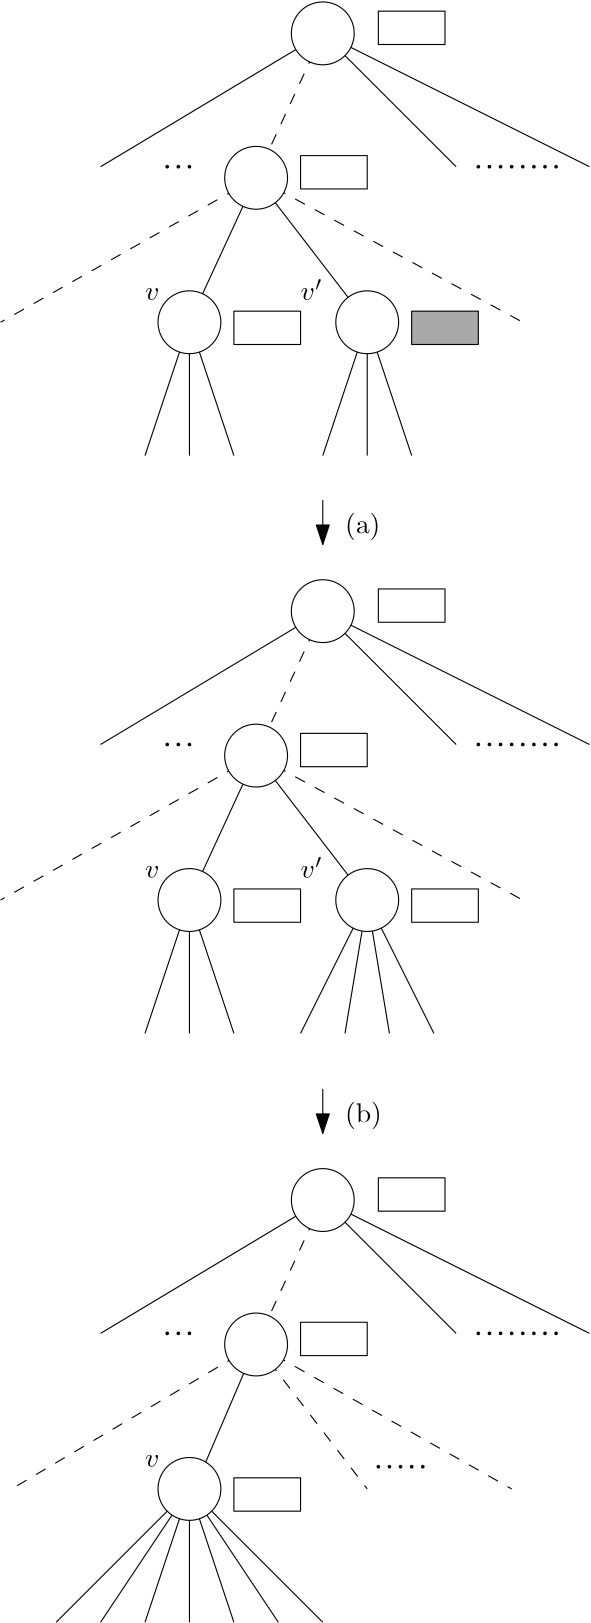 <?xml version="1.0"?>
<!DOCTYPE ipe SYSTEM "ipe.dtd">
<ipe version="70107" creator="Ipe 7.2.2">
<info created="D:20160518121350" modified="D:20160519153858"/>
<ipestyle name="basic">
<symbol name="arrow/arc(spx)">
<path stroke="sym-stroke" fill="sym-stroke" pen="sym-pen">
0 0 m
-1 0.333 l
-1 -0.333 l
h
</path>
</symbol>
<symbol name="arrow/farc(spx)">
<path stroke="sym-stroke" fill="white" pen="sym-pen">
0 0 m
-1 0.333 l
-1 -0.333 l
h
</path>
</symbol>
<symbol name="arrow/ptarc(spx)">
<path stroke="sym-stroke" fill="sym-stroke" pen="sym-pen">
0 0 m
-1 0.333 l
-0.8 0 l
-1 -0.333 l
h
</path>
</symbol>
<symbol name="arrow/fptarc(spx)">
<path stroke="sym-stroke" fill="white" pen="sym-pen">
0 0 m
-1 0.333 l
-0.8 0 l
-1 -0.333 l
h
</path>
</symbol>
<symbol name="mark/circle(sx)" transformations="translations">
<path fill="sym-stroke">
0.6 0 0 0.6 0 0 e
0.4 0 0 0.4 0 0 e
</path>
</symbol>
<symbol name="mark/disk(sx)" transformations="translations">
<path fill="sym-stroke">
0.6 0 0 0.6 0 0 e
</path>
</symbol>
<symbol name="mark/fdisk(sfx)" transformations="translations">
<group>
<path fill="sym-fill">
0.5 0 0 0.5 0 0 e
</path>
<path fill="sym-stroke" fillrule="eofill">
0.6 0 0 0.6 0 0 e
0.4 0 0 0.4 0 0 e
</path>
</group>
</symbol>
<symbol name="mark/box(sx)" transformations="translations">
<path fill="sym-stroke" fillrule="eofill">
-0.6 -0.6 m
0.6 -0.6 l
0.6 0.6 l
-0.6 0.6 l
h
-0.4 -0.4 m
0.4 -0.4 l
0.4 0.4 l
-0.4 0.4 l
h
</path>
</symbol>
<symbol name="mark/square(sx)" transformations="translations">
<path fill="sym-stroke">
-0.6 -0.6 m
0.6 -0.6 l
0.6 0.6 l
-0.6 0.6 l
h
</path>
</symbol>
<symbol name="mark/fsquare(sfx)" transformations="translations">
<group>
<path fill="sym-fill">
-0.5 -0.5 m
0.5 -0.5 l
0.5 0.5 l
-0.5 0.5 l
h
</path>
<path fill="sym-stroke" fillrule="eofill">
-0.6 -0.6 m
0.6 -0.6 l
0.6 0.6 l
-0.6 0.6 l
h
-0.4 -0.4 m
0.4 -0.4 l
0.4 0.4 l
-0.4 0.4 l
h
</path>
</group>
</symbol>
<symbol name="mark/cross(sx)" transformations="translations">
<group>
<path fill="sym-stroke">
-0.43 -0.57 m
0.57 0.43 l
0.43 0.57 l
-0.57 -0.43 l
h
</path>
<path fill="sym-stroke">
-0.43 0.57 m
0.57 -0.43 l
0.43 -0.57 l
-0.57 0.43 l
h
</path>
</group>
</symbol>
<symbol name="arrow/fnormal(spx)">
<path stroke="sym-stroke" fill="white" pen="sym-pen">
0 0 m
-1 0.333 l
-1 -0.333 l
h
</path>
</symbol>
<symbol name="arrow/pointed(spx)">
<path stroke="sym-stroke" fill="sym-stroke" pen="sym-pen">
0 0 m
-1 0.333 l
-0.8 0 l
-1 -0.333 l
h
</path>
</symbol>
<symbol name="arrow/fpointed(spx)">
<path stroke="sym-stroke" fill="white" pen="sym-pen">
0 0 m
-1 0.333 l
-0.8 0 l
-1 -0.333 l
h
</path>
</symbol>
<symbol name="arrow/linear(spx)">
<path stroke="sym-stroke" pen="sym-pen">
-1 0.333 m
0 0 l
-1 -0.333 l
</path>
</symbol>
<symbol name="arrow/fdouble(spx)">
<path stroke="sym-stroke" fill="white" pen="sym-pen">
0 0 m
-1 0.333 l
-1 -0.333 l
h
-1 0 m
-2 0.333 l
-2 -0.333 l
h
</path>
</symbol>
<symbol name="arrow/double(spx)">
<path stroke="sym-stroke" fill="sym-stroke" pen="sym-pen">
0 0 m
-1 0.333 l
-1 -0.333 l
h
-1 0 m
-2 0.333 l
-2 -0.333 l
h
</path>
</symbol>
<pen name="heavier" value="0.8"/>
<pen name="fat" value="1.2"/>
<pen name="ultrafat" value="2"/>
<symbolsize name="large" value="5"/>
<symbolsize name="small" value="2"/>
<symbolsize name="tiny" value="1.1"/>
<arrowsize name="large" value="10"/>
<arrowsize name="small" value="5"/>
<arrowsize name="tiny" value="3"/>
<color name="red" value="1 0 0"/>
<color name="green" value="0 1 0"/>
<color name="blue" value="0 0 1"/>
<color name="yellow" value="1 1 0"/>
<color name="orange" value="1 0.647 0"/>
<color name="gold" value="1 0.843 0"/>
<color name="purple" value="0.627 0.125 0.941"/>
<color name="gray" value="0.745"/>
<color name="brown" value="0.647 0.165 0.165"/>
<color name="navy" value="0 0 0.502"/>
<color name="pink" value="1 0.753 0.796"/>
<color name="seagreen" value="0.18 0.545 0.341"/>
<color name="turquoise" value="0.251 0.878 0.816"/>
<color name="violet" value="0.933 0.51 0.933"/>
<color name="darkblue" value="0 0 0.545"/>
<color name="darkcyan" value="0 0.545 0.545"/>
<color name="darkgray" value="0.663"/>
<color name="darkgreen" value="0 0.392 0"/>
<color name="darkmagenta" value="0.545 0 0.545"/>
<color name="darkorange" value="1 0.549 0"/>
<color name="darkred" value="0.545 0 0"/>
<color name="lightblue" value="0.678 0.847 0.902"/>
<color name="lightcyan" value="0.878 1 1"/>
<color name="lightgray" value="0.827"/>
<color name="lightgreen" value="0.565 0.933 0.565"/>
<color name="lightyellow" value="1 1 0.878"/>
<dashstyle name="dashed" value="[4] 0"/>
<dashstyle name="dotted" value="[1 3] 0"/>
<dashstyle name="dash dotted" value="[4 2 1 2] 0"/>
<dashstyle name="dash dot dotted" value="[4 2 1 2 1 2] 0"/>
<textsize name="large" value="\large"/>
<textsize name="Large" value="\Large"/>
<textsize name="LARGE" value="\LARGE"/>
<textsize name="huge" value="\huge"/>
<textsize name="Huge" value="\Huge"/>
<textsize name="small" value="\small"/>
<textsize name="footnote" value="\footnotesize"/>
<textsize name="tiny" value="\tiny"/>
<textstyle name="center" begin="\begin{center}" end="\end{center}"/>
<textstyle name="itemize" begin="\begin{itemize}" end="\end{itemize}"/>
<textstyle name="item" begin="\begin{itemize}\item{}" end="\end{itemize}"/>
<gridsize name="4 pts" value="4"/>
<gridsize name="8 pts (~3 mm)" value="8"/>
<gridsize name="16 pts (~6 mm)" value="16"/>
<gridsize name="32 pts (~12 mm)" value="32"/>
<gridsize name="10 pts (~3.5 mm)" value="10"/>
<gridsize name="20 pts (~7 mm)" value="20"/>
<gridsize name="14 pts (~5 mm)" value="14"/>
<gridsize name="28 pts (~10 mm)" value="28"/>
<gridsize name="56 pts (~20 mm)" value="56"/>
<anglesize name="90 deg" value="90"/>
<anglesize name="60 deg" value="60"/>
<anglesize name="45 deg" value="45"/>
<anglesize name="30 deg" value="30"/>
<anglesize name="22.5 deg" value="22.5"/>
<opacity name="10%" value="0.1"/>
<opacity name="30%" value="0.3"/>
<opacity name="50%" value="0.5"/>
<opacity name="75%" value="0.75"/>
<tiling name="falling" angle="-60" step="4" width="1"/>
<tiling name="rising" angle="30" step="4" width="1"/>
</ipestyle>
<page>
<layer name="alpha"/>
<view layers="alpha" active="alpha"/>
<path layer="alpha" matrix="0.5 0 0 1.08333 56 -434.667" stroke="black" dash="dashed">
176 752 m
128 704 l
128 704 l
</path>
<path matrix="1 0 0 1 -32 -428" stroke="black" fill="white">
128 704 m
80 656 l
80 656 l
</path>
<path matrix="1 0 0 1 -32 -428" stroke="black" fill="white">
128 704 m
128 656 l
128 656 l
</path>
<path matrix="1 0 0 1 -32 -428" stroke="black" fill="white">
128 704 m
176 656 l
176 656 l
</path>
<path matrix="1 0 0 1 -32 -428" stroke="black" fill="white">
128 704 m
96 656 l
96 656 l
</path>
<path matrix="1 0 0 1 -32 -428" stroke="black" fill="white">
128 704 m
112 656 l
112 656 l
</path>
<path matrix="1 0 0 1 -32 -428" stroke="black" fill="white">
128 704 m
144 656 l
144 656 l
</path>
<path matrix="1 0 0 1 -32 -428" stroke="black" fill="white">
128 704 m
160 656 l
160 656 l
</path>
<path matrix="1.5 0 0 1 -120 -372" stroke="black">
176 752 m
208 704 l
208 704 l
</path>
<path matrix="1.2 0 0 1 -67.2 -372" stroke="black">
176 752 m
256 704 l
256 704 l
</path>
<use matrix="1 0 0 1 -8 -372" name="mark/disk(sx)" pos="216 704" size="tiny" stroke="black"/>
<use matrix="1 0 0 1 0 -372" name="mark/disk(sx)" pos="216 704" size="tiny" stroke="black"/>
<use matrix="1 0 0 1 8 -372" name="mark/disk(sx)" pos="216 704" size="tiny" stroke="black"/>
<use matrix="1 0 0 1 -16 -372" name="mark/disk(sx)" pos="216 704" size="tiny" stroke="black"/>
<use matrix="1 0 0 1 -12 -372" name="mark/disk(sx)" pos="216 704" size="tiny" stroke="black"/>
<use matrix="1 0 0 1 -4 -372" name="mark/disk(sx)" pos="216 704" size="tiny" stroke="black"/>
<use matrix="1 0 0 1 4 -372" name="mark/disk(sx)" pos="216 704" size="tiny" stroke="black"/>
<use matrix="1 0 0 1 12 -372" name="mark/disk(sx)" pos="216 704" size="tiny" stroke="black"/>
<text matrix="1 0 0 1 -28 -420" transformations="translations" pos="108 704" stroke="black" type="label" width="5.187" height="4.289" depth="0" valign="baseline">$v$</text>
<path matrix="1 0 0 1 -16 -372" stroke="black" fill="white">
160 752 m
80 704 l
80 704 l
</path>
<path matrix="1 0 0 1 -32 -372" stroke="black" fill="white">
11.3137 0 0 11.3137 176 752 e
</path>
<path matrix="1 0 0 1 -60 -188" stroke="black" fill="white">
224 576 m
224 564 l
248 564 l
248 576 l
h
</path>
<path matrix="1 0 0 1 -88 -240" stroke="black" fill="white">
224 576 m
224 564 l
248 564 l
248 576 l
h
</path>
<use matrix="1 0 0 1 -124 -372" name="mark/disk(sx)" pos="216 704" size="tiny" stroke="black"/>
<use matrix="1 0 0 1 -128 -372" name="mark/disk(sx)" pos="216 704" size="tiny" stroke="black"/>
<use matrix="1 0 0 1 -120 -372" name="mark/disk(sx)" pos="216 704" size="tiny" stroke="black"/>
<path matrix="1 0 0 1 -16 -372" stroke="black" fill="white">
136 700 m
112 644 l
112 644 l
</path>
<path matrix="2.5 0 0 1 -220 -372" stroke="black" fill="white" dash="dashed">
136 700 m
152 648 l
152 648 l
</path>
<path matrix="1.91667 0 0 1 -140.667 -372" stroke="black" fill="white" dash="dashed">
136 700 m
184 648 l
184 648 l
</path>
<path matrix="1.57143 0 0 1.08333 -93.7143 -430.333" stroke="black" fill="white" dash="dashed">
136 700 m
80 652 l
80 652 l
</path>
<path matrix="1 0 0 1 -80 -476" stroke="black" fill="1">
11.3137 0 0 11.3137 176 752 e
</path>
<path matrix="1 0 0 1 -112 -296" stroke="black" fill="white">
224 576 m
224 564 l
248 564 l
248 576 l
h
</path>
<path matrix="1 0 0 1 -56 -424" stroke="black" fill="white">
11.3137 0 0 11.3137 176 752 e
</path>
<use matrix="1 0 0 1 -52 -420" name="mark/disk(sx)" pos="216 704" size="tiny" stroke="black"/>
<use matrix="1 0 0 1 -48 -420" name="mark/disk(sx)" pos="216 704" size="tiny" stroke="black"/>
<path matrix="0.5 0 0 1.08333 56 -14.6667" stroke="black" dash="dashed">
176 752 m
128 704 l
128 704 l
</path>
<path matrix="1.5 0 0 1 -120 48" stroke="black">
176 752 m
208 704 l
208 704 l
</path>
<path matrix="1.2 0 0 1 -67.2 48" stroke="black">
176 752 m
256 704 l
256 704 l
</path>
<use matrix="1 0 0 1 -8 48" name="mark/disk(sx)" pos="216 704" size="tiny" stroke="black"/>
<use matrix="1 0 0 1 0 48" name="mark/disk(sx)" pos="216 704" size="tiny" stroke="black"/>
<use matrix="1 0 0 1 8 48" name="mark/disk(sx)" pos="216 704" size="tiny" stroke="black"/>
<use matrix="1 0 0 1 -16 48" name="mark/disk(sx)" pos="216 704" size="tiny" stroke="black"/>
<use matrix="1 0 0 1 -12 48" name="mark/disk(sx)" pos="216 704" size="tiny" stroke="black"/>
<use matrix="1 0 0 1 -4 48" name="mark/disk(sx)" pos="216 704" size="tiny" stroke="black"/>
<use matrix="1 0 0 1 4 48" name="mark/disk(sx)" pos="216 704" size="tiny" stroke="black"/>
<use matrix="1 0 0 1 12 48" name="mark/disk(sx)" pos="216 704" size="tiny" stroke="black"/>
<path matrix="1 0 0 1 -16 48" stroke="black" fill="white">
160 752 m
80 704 l
80 704 l
</path>
<path matrix="1 0 0 1 -32 48" stroke="black" fill="white">
11.3137 0 0 11.3137 176 752 e
</path>
<path matrix="1 0 0 1 -60 232" stroke="black" fill="white">
224 576 m
224 564 l
248 564 l
248 576 l
h
</path>
<path matrix="1 0 0 1 -88 180" stroke="black" fill="white">
224 576 m
224 564 l
248 564 l
248 576 l
h
</path>
<use matrix="1 0 0 1 -124 48" name="mark/disk(sx)" pos="216 704" size="tiny" stroke="black"/>
<use matrix="1 0 0 1 -128 48" name="mark/disk(sx)" pos="216 704" size="tiny" stroke="black"/>
<use matrix="1 0 0 1 -120 48" name="mark/disk(sx)" pos="216 704" size="tiny" stroke="black"/>
<path matrix="1 0 0 1 -112 124" stroke="black" fill="white">
224 576 m
224 564 l
248 564 l
248 576 l
h
</path>
<text matrix="1 0 0 1 -28 0" transformations="translations" pos="108 704" stroke="black" type="label" width="5.187" height="4.289" depth="0" valign="baseline">$v$</text>
<path matrix="1 0 0 1 -280 48" stroke="black" fill="white">
400 700 m
376 648 l
376 648 l
</path>
<path matrix="2.5 0 0 1 -220 48" stroke="black" fill="white">
136 700 m
152 648 l
152 648 l
</path>
<path matrix="1.99999 0 0 1 -152 48" stroke="black" fill="white" dash="dashed">
136 700 m
184 648 l
184 648 l
</path>
<path matrix="1.64286 0 0 1.08333 -103.429 -10.3333" stroke="black" fill="white" dash="dashed">
136 700 m
80 652 l
80 652 l
</path>
<path matrix="1 0 0 1 -208 -8" stroke="black" fill="white">
368 704 m
368 656 l
368 656 l
</path>
<path matrix="1 0 0 1 -208 -8" stroke="black" fill="white">
368 704 m
384 656 l
384 656 l
</path>
<path matrix="1 0 0 1 -208 -8" stroke="black" fill="white">
368 704 m
352 656 l
352 656 l
</path>
<path matrix="1 0 0 1 -16 -56" stroke="black" fill="1">
11.3137 0 0 11.3137 176 752 e
</path>
<text matrix="1 0 0 1 28 0" transformations="translations" pos="108 704" stroke="black" type="label" width="7.982" height="7.49" depth="0" valign="baseline">$v&apos;$</text>
<path matrix="1 0 0 1 -56 -4" stroke="black" fill="white">
11.3137 0 0 11.3137 176 752 e
</path>
<path matrix="1 0 0 1 -48 124" stroke="black" fill="darkgray">
224 576 m
224 564 l
248 564 l
248 576 l
h
</path>
<use matrix="1 0 0 1 -44 -420" name="mark/disk(sx)" pos="216 704" size="tiny" stroke="black"/>
<use matrix="1 0 0 1 -40 -420" name="mark/disk(sx)" pos="216 704" size="tiny" stroke="black"/>
<use matrix="1 0 0 1 -36 -420" name="mark/disk(sx)" pos="216 704" size="tiny" stroke="black"/>
<path matrix="0.5 0 0 1.08333 56 -222.667" stroke="black" dash="dashed">
176 752 m
128 704 l
128 704 l
</path>
<path matrix="1.5 0 0 1 -120 -160" stroke="black">
176 752 m
208 704 l
208 704 l
</path>
<path matrix="1.2 0 0 1 -67.2 -160" stroke="black">
176 752 m
256 704 l
256 704 l
</path>
<use matrix="1 0 0 1 -8 -160" name="mark/disk(sx)" pos="216 704" size="tiny" stroke="black"/>
<use matrix="1 0 0 1 0 -160" name="mark/disk(sx)" pos="216 704" size="tiny" stroke="black"/>
<use matrix="1 0 0 1 8 -160" name="mark/disk(sx)" pos="216 704" size="tiny" stroke="black"/>
<use matrix="1 0 0 1 -16 -160" name="mark/disk(sx)" pos="216 704" size="tiny" stroke="black"/>
<use matrix="1 0 0 1 -12 -160" name="mark/disk(sx)" pos="216 704" size="tiny" stroke="black"/>
<use matrix="1 0 0 1 -4 -160" name="mark/disk(sx)" pos="216 704" size="tiny" stroke="black"/>
<use matrix="1 0 0 1 4 -160" name="mark/disk(sx)" pos="216 704" size="tiny" stroke="black"/>
<use matrix="1 0 0 1 12 -160" name="mark/disk(sx)" pos="216 704" size="tiny" stroke="black"/>
<path matrix="1 0 0 1 -16 -160" stroke="black" fill="white">
160 752 m
80 704 l
80 704 l
</path>
<path matrix="1 0 0 1 -32 -160" stroke="black" fill="white">
11.3137 0 0 11.3137 176 752 e
</path>
<path matrix="1 0 0 1 -60 24" stroke="black" fill="white">
224 576 m
224 564 l
248 564 l
248 576 l
h
</path>
<path matrix="1 0 0 1 -88 -28" stroke="black" fill="white">
224 576 m
224 564 l
248 564 l
248 576 l
h
</path>
<use matrix="1 0 0 1 -124 -160" name="mark/disk(sx)" pos="216 704" size="tiny" stroke="black"/>
<use matrix="1 0 0 1 -128 -160" name="mark/disk(sx)" pos="216 704" size="tiny" stroke="black"/>
<use matrix="1 0 0 1 -120 -160" name="mark/disk(sx)" pos="216 704" size="tiny" stroke="black"/>
<path matrix="1 0 0 1 -112 -84" stroke="black" fill="white">
224 576 m
224 564 l
248 564 l
248 576 l
h
</path>
<text matrix="1 0 0 1 -28 -208" transformations="translations" pos="108 704" stroke="black" type="label" width="5.187" height="4.289" depth="0" valign="baseline">$v$</text>
<path matrix="1 0 0 1 -280 -160" stroke="black" fill="white">
400 700 m
376 648 l
376 648 l
</path>
<path matrix="2.5 0 0 1 -220 -160" stroke="black" fill="white">
136 700 m
152 648 l
152 648 l
</path>
<path matrix="1.99999 0 0 1 -152 -160" stroke="black" fill="white" dash="dashed">
136 700 m
184 648 l
184 648 l
</path>
<path matrix="1.64286 0 0 1.08333 -103.429 -218.333" stroke="black" fill="white" dash="dashed">
136 700 m
80 652 l
80 652 l
</path>
<text matrix="1 0 0 1 28 -208" transformations="translations" pos="108 704" stroke="black" type="label" width="7.982" height="7.49" depth="0" valign="baseline">$v&apos;$</text>
<path matrix="1 0 0 1 -56 -212" stroke="black" fill="white">
11.3137 0 0 11.3137 176 752 e
</path>
<path matrix="1 0 0 1 -48 -84" stroke="black">
224 576 m
224 564 l
248 564 l
248 576 l
h
</path>
<path matrix="0.75 0 0 1 64 -216" stroke="black" fill="white">
128 704 m
96 656 l
96 656 l
</path>
<path matrix="0.5 0 0 1 96 -216" stroke="black" fill="white">
128 704 m
112 656 l
112 656 l
</path>
<path matrix="0.5 0 0 1 96 -216" stroke="black" fill="white">
128 704 m
144 656 l
144 656 l
</path>
<path matrix="0.75 0 0 1 -80 -216" stroke="black" fill="white">
320 704 m
352 656 l
352 656 l
</path>
<path matrix="1 0 0 1 -16 -264" stroke="black" fill="1">
11.3137 0 0 11.3137 176 752 e
</path>
<path stroke="black" rarrow="normal/normal">
144 616 m
144 632 l
144 632 l
</path>
<path matrix="1 0 0 1 0 -212" stroke="black" rarrow="normal/normal">
144 616 m
144 632 l
144 632 l
</path>
<text matrix="1 0 0 1 -8 -4" transformations="translations" pos="160 624" stroke="black" type="label" width="12.73" height="7.473" depth="2.49" valign="baseline">(a)</text>
<text matrix="1 0 0 1 -8 -216" transformations="translations" pos="160 624" stroke="black" type="label" width="13.284" height="7.473" depth="2.49" valign="baseline">(b)</text>
<path matrix="1 0 0 1 -272 -8" stroke="black" fill="white">
368 704 m
368 656 l
368 656 l
</path>
<path matrix="1 0 0 1 -272 -8" stroke="black" fill="white">
368 704 m
384 656 l
384 656 l
</path>
<path matrix="1 0 0 1 -272 -8" stroke="black" fill="white">
368 704 m
352 656 l
352 656 l
</path>
<path matrix="1 0 0 1 -80 -56" stroke="black" fill="1">
11.3137 0 0 11.3137 176 752 e
</path>
<path matrix="1 0 0 1 -272 -216" stroke="black" fill="white">
368 704 m
368 656 l
368 656 l
</path>
<path matrix="1 0 0 1 -272 -216" stroke="black" fill="white">
368 704 m
384 656 l
384 656 l
</path>
<path matrix="1 0 0 1 -272 -216" stroke="black" fill="white">
368 704 m
352 656 l
352 656 l
</path>
<path matrix="1 0 0 1 -80 -264" stroke="black" fill="1">
11.3137 0 0 11.3137 176 752 e
</path>
</page>
</ipe>
